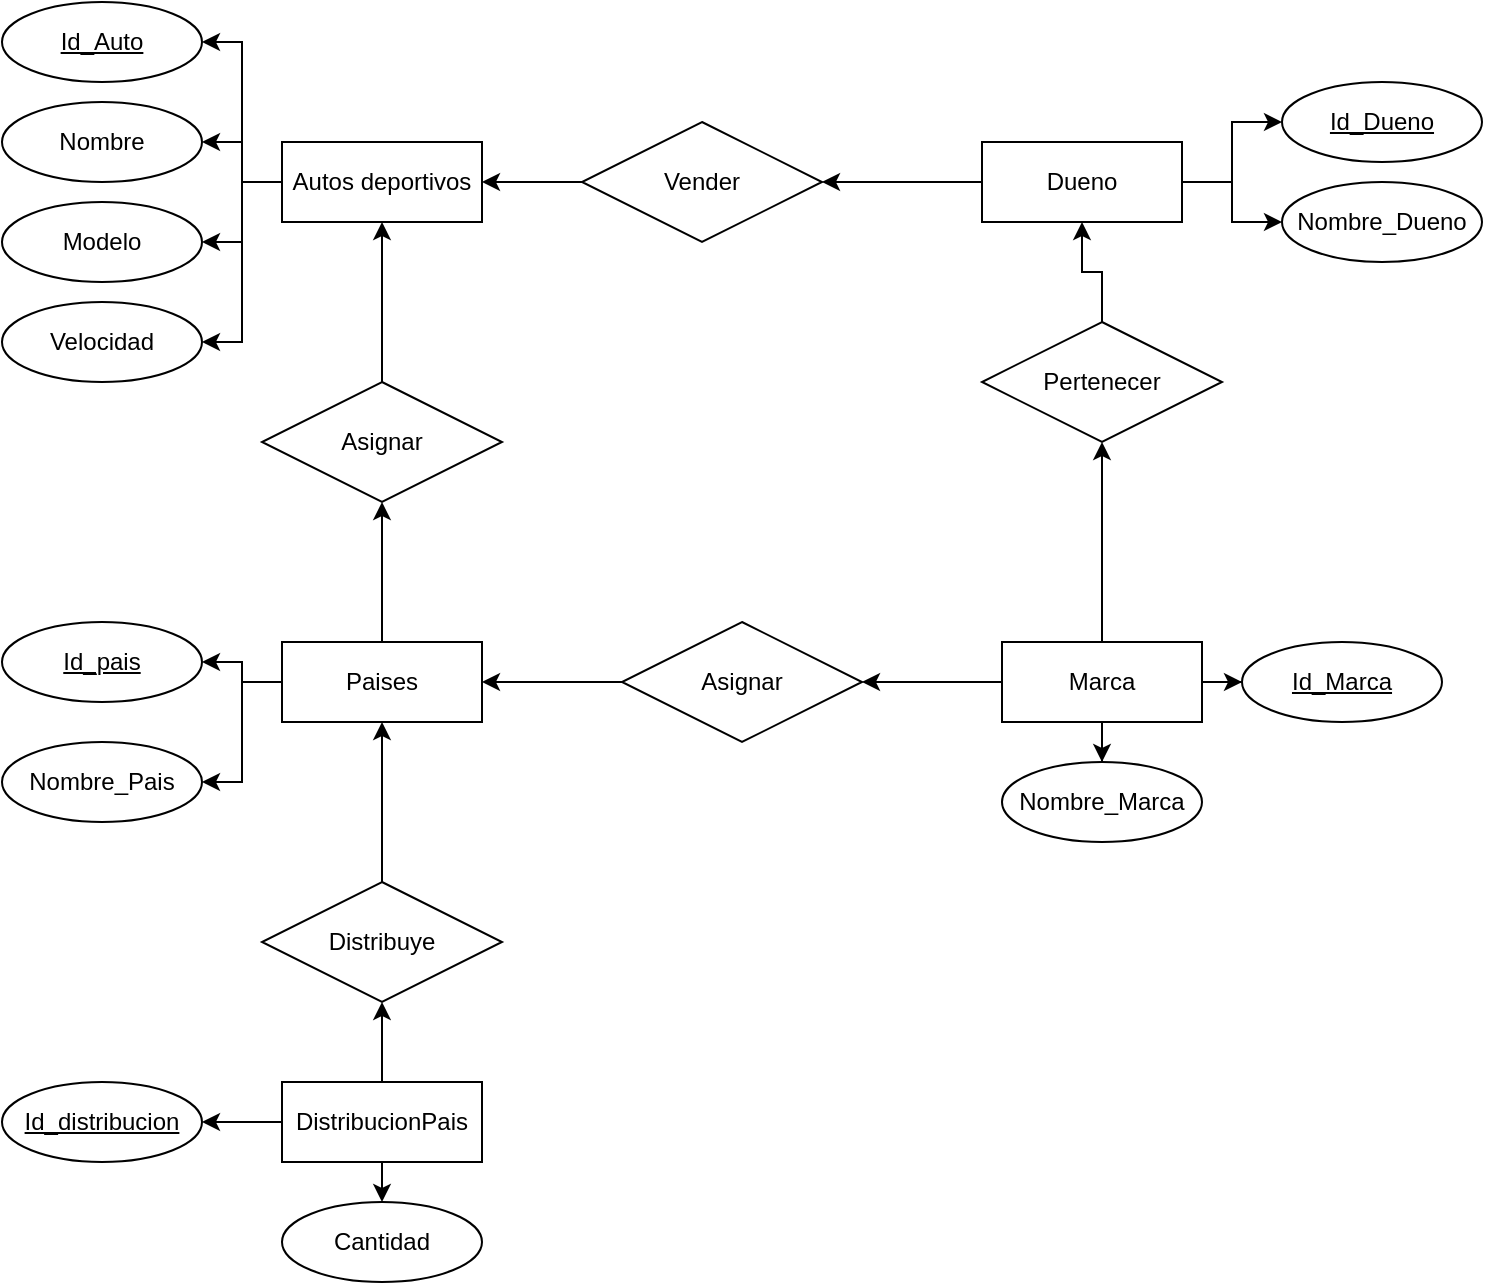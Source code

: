 <mxfile version="24.3.1" type="google">
  <diagram name="Página-1" id="-F_bBcI9cbi-s5fPtLU2">
    <mxGraphModel grid="1" page="1" gridSize="10" guides="1" tooltips="1" connect="1" arrows="1" fold="1" pageScale="1" pageWidth="827" pageHeight="1169" math="0" shadow="0">
      <root>
        <mxCell id="0" />
        <mxCell id="1" parent="0" />
        <mxCell id="wfSB1sdzqmvBSZrPcdIY-5" style="edgeStyle=orthogonalEdgeStyle;rounded=0;orthogonalLoop=1;jettySize=auto;html=1;exitX=0;exitY=0.5;exitDx=0;exitDy=0;entryX=1;entryY=0.5;entryDx=0;entryDy=0;" edge="1" parent="1" source="wfSB1sdzqmvBSZrPcdIY-1" target="wfSB1sdzqmvBSZrPcdIY-4">
          <mxGeometry relative="1" as="geometry" />
        </mxCell>
        <mxCell id="wfSB1sdzqmvBSZrPcdIY-7" style="edgeStyle=orthogonalEdgeStyle;rounded=0;orthogonalLoop=1;jettySize=auto;html=1;exitX=0;exitY=0.5;exitDx=0;exitDy=0;entryX=1;entryY=0.5;entryDx=0;entryDy=0;" edge="1" parent="1" source="wfSB1sdzqmvBSZrPcdIY-1" target="wfSB1sdzqmvBSZrPcdIY-6">
          <mxGeometry relative="1" as="geometry" />
        </mxCell>
        <mxCell id="wfSB1sdzqmvBSZrPcdIY-11" style="edgeStyle=orthogonalEdgeStyle;rounded=0;orthogonalLoop=1;jettySize=auto;html=1;exitX=0;exitY=0.5;exitDx=0;exitDy=0;entryX=1;entryY=0.5;entryDx=0;entryDy=0;" edge="1" parent="1" source="wfSB1sdzqmvBSZrPcdIY-1" target="wfSB1sdzqmvBSZrPcdIY-8">
          <mxGeometry relative="1" as="geometry" />
        </mxCell>
        <mxCell id="wfSB1sdzqmvBSZrPcdIY-12" style="edgeStyle=orthogonalEdgeStyle;rounded=0;orthogonalLoop=1;jettySize=auto;html=1;exitX=0;exitY=0.5;exitDx=0;exitDy=0;entryX=1;entryY=0.5;entryDx=0;entryDy=0;" edge="1" parent="1" source="wfSB1sdzqmvBSZrPcdIY-1" target="wfSB1sdzqmvBSZrPcdIY-10">
          <mxGeometry relative="1" as="geometry" />
        </mxCell>
        <mxCell id="wfSB1sdzqmvBSZrPcdIY-1" value="Autos deportivos" style="whiteSpace=wrap;html=1;align=center;" vertex="1" parent="1">
          <mxGeometry x="180" y="80" width="100" height="40" as="geometry" />
        </mxCell>
        <mxCell id="wfSB1sdzqmvBSZrPcdIY-4" value="Nombre" style="ellipse;whiteSpace=wrap;html=1;align=center;" vertex="1" parent="1">
          <mxGeometry x="40" y="60" width="100" height="40" as="geometry" />
        </mxCell>
        <mxCell id="wfSB1sdzqmvBSZrPcdIY-6" value="Id_Auto" style="ellipse;whiteSpace=wrap;html=1;align=center;fontStyle=4;" vertex="1" parent="1">
          <mxGeometry x="40" y="10" width="100" height="40" as="geometry" />
        </mxCell>
        <mxCell id="wfSB1sdzqmvBSZrPcdIY-8" value="Modelo" style="ellipse;whiteSpace=wrap;html=1;align=center;" vertex="1" parent="1">
          <mxGeometry x="40" y="110" width="100" height="40" as="geometry" />
        </mxCell>
        <mxCell id="wfSB1sdzqmvBSZrPcdIY-10" value="Velocidad" style="ellipse;whiteSpace=wrap;html=1;align=center;" vertex="1" parent="1">
          <mxGeometry x="40" y="160" width="100" height="40" as="geometry" />
        </mxCell>
        <mxCell id="wfSB1sdzqmvBSZrPcdIY-14" style="edgeStyle=orthogonalEdgeStyle;rounded=0;orthogonalLoop=1;jettySize=auto;html=1;exitX=0;exitY=0.5;exitDx=0;exitDy=0;entryX=1;entryY=0.5;entryDx=0;entryDy=0;" edge="1" parent="1" source="wfSB1sdzqmvBSZrPcdIY-13" target="wfSB1sdzqmvBSZrPcdIY-1">
          <mxGeometry relative="1" as="geometry" />
        </mxCell>
        <mxCell id="wfSB1sdzqmvBSZrPcdIY-13" value="Vender" style="shape=rhombus;perimeter=rhombusPerimeter;whiteSpace=wrap;html=1;align=center;" vertex="1" parent="1">
          <mxGeometry x="330" y="70" width="120" height="60" as="geometry" />
        </mxCell>
        <mxCell id="wfSB1sdzqmvBSZrPcdIY-20" style="edgeStyle=orthogonalEdgeStyle;rounded=0;orthogonalLoop=1;jettySize=auto;html=1;exitX=1;exitY=0.5;exitDx=0;exitDy=0;" edge="1" parent="1" source="wfSB1sdzqmvBSZrPcdIY-15" target="wfSB1sdzqmvBSZrPcdIY-18">
          <mxGeometry relative="1" as="geometry" />
        </mxCell>
        <mxCell id="wfSB1sdzqmvBSZrPcdIY-21" style="edgeStyle=orthogonalEdgeStyle;rounded=0;orthogonalLoop=1;jettySize=auto;html=1;exitX=1;exitY=0.5;exitDx=0;exitDy=0;" edge="1" parent="1" source="wfSB1sdzqmvBSZrPcdIY-15" target="wfSB1sdzqmvBSZrPcdIY-16">
          <mxGeometry relative="1" as="geometry" />
        </mxCell>
        <mxCell id="wfSB1sdzqmvBSZrPcdIY-22" style="edgeStyle=orthogonalEdgeStyle;rounded=0;orthogonalLoop=1;jettySize=auto;html=1;entryX=1;entryY=0.5;entryDx=0;entryDy=0;" edge="1" parent="1" source="wfSB1sdzqmvBSZrPcdIY-15" target="wfSB1sdzqmvBSZrPcdIY-13">
          <mxGeometry relative="1" as="geometry" />
        </mxCell>
        <mxCell id="wfSB1sdzqmvBSZrPcdIY-15" value="Dueno" style="whiteSpace=wrap;html=1;align=center;" vertex="1" parent="1">
          <mxGeometry x="530" y="80" width="100" height="40" as="geometry" />
        </mxCell>
        <mxCell id="wfSB1sdzqmvBSZrPcdIY-16" value="Nombre_Dueno" style="ellipse;whiteSpace=wrap;html=1;align=center;" vertex="1" parent="1">
          <mxGeometry x="680" y="100" width="100" height="40" as="geometry" />
        </mxCell>
        <mxCell id="wfSB1sdzqmvBSZrPcdIY-18" value="Id_Dueno" style="ellipse;whiteSpace=wrap;html=1;align=center;fontStyle=4;" vertex="1" parent="1">
          <mxGeometry x="680" y="50" width="100" height="40" as="geometry" />
        </mxCell>
        <mxCell id="wfSB1sdzqmvBSZrPcdIY-26" style="edgeStyle=orthogonalEdgeStyle;rounded=0;orthogonalLoop=1;jettySize=auto;html=1;" edge="1" parent="1" source="wfSB1sdzqmvBSZrPcdIY-23" target="wfSB1sdzqmvBSZrPcdIY-15">
          <mxGeometry relative="1" as="geometry" />
        </mxCell>
        <mxCell id="wfSB1sdzqmvBSZrPcdIY-23" value="Pertenecer" style="shape=rhombus;perimeter=rhombusPerimeter;whiteSpace=wrap;html=1;align=center;" vertex="1" parent="1">
          <mxGeometry x="530" y="170" width="120" height="60" as="geometry" />
        </mxCell>
        <mxCell id="wfSB1sdzqmvBSZrPcdIY-25" style="edgeStyle=orthogonalEdgeStyle;rounded=0;orthogonalLoop=1;jettySize=auto;html=1;" edge="1" parent="1" source="wfSB1sdzqmvBSZrPcdIY-24" target="wfSB1sdzqmvBSZrPcdIY-23">
          <mxGeometry relative="1" as="geometry" />
        </mxCell>
        <mxCell id="wfSB1sdzqmvBSZrPcdIY-30" style="edgeStyle=orthogonalEdgeStyle;rounded=0;orthogonalLoop=1;jettySize=auto;html=1;exitX=0.5;exitY=1;exitDx=0;exitDy=0;" edge="1" parent="1" source="wfSB1sdzqmvBSZrPcdIY-24" target="wfSB1sdzqmvBSZrPcdIY-28">
          <mxGeometry relative="1" as="geometry" />
        </mxCell>
        <mxCell id="wfSB1sdzqmvBSZrPcdIY-31" style="edgeStyle=orthogonalEdgeStyle;rounded=0;orthogonalLoop=1;jettySize=auto;html=1;exitX=1;exitY=0.5;exitDx=0;exitDy=0;" edge="1" parent="1" source="wfSB1sdzqmvBSZrPcdIY-24" target="wfSB1sdzqmvBSZrPcdIY-29">
          <mxGeometry relative="1" as="geometry" />
        </mxCell>
        <mxCell id="wfSB1sdzqmvBSZrPcdIY-39" style="edgeStyle=orthogonalEdgeStyle;rounded=0;orthogonalLoop=1;jettySize=auto;html=1;exitX=0;exitY=0.5;exitDx=0;exitDy=0;entryX=1;entryY=0.5;entryDx=0;entryDy=0;" edge="1" parent="1" source="wfSB1sdzqmvBSZrPcdIY-24" target="wfSB1sdzqmvBSZrPcdIY-38">
          <mxGeometry relative="1" as="geometry" />
        </mxCell>
        <mxCell id="wfSB1sdzqmvBSZrPcdIY-24" value="Marca" style="whiteSpace=wrap;html=1;align=center;" vertex="1" parent="1">
          <mxGeometry x="540" y="330" width="100" height="40" as="geometry" />
        </mxCell>
        <mxCell id="wfSB1sdzqmvBSZrPcdIY-28" value="Nombre_Marca" style="ellipse;whiteSpace=wrap;html=1;align=center;" vertex="1" parent="1">
          <mxGeometry x="540" y="390" width="100" height="40" as="geometry" />
        </mxCell>
        <mxCell id="wfSB1sdzqmvBSZrPcdIY-29" value="Id_Marca" style="ellipse;whiteSpace=wrap;html=1;align=center;fontStyle=4;" vertex="1" parent="1">
          <mxGeometry x="660" y="330" width="100" height="40" as="geometry" />
        </mxCell>
        <mxCell id="wfSB1sdzqmvBSZrPcdIY-36" style="edgeStyle=orthogonalEdgeStyle;rounded=0;orthogonalLoop=1;jettySize=auto;html=1;exitX=0;exitY=0.5;exitDx=0;exitDy=0;entryX=1;entryY=0.5;entryDx=0;entryDy=0;" edge="1" parent="1" source="wfSB1sdzqmvBSZrPcdIY-32" target="wfSB1sdzqmvBSZrPcdIY-35">
          <mxGeometry relative="1" as="geometry" />
        </mxCell>
        <mxCell id="wfSB1sdzqmvBSZrPcdIY-41" style="edgeStyle=orthogonalEdgeStyle;rounded=0;orthogonalLoop=1;jettySize=auto;html=1;exitX=0;exitY=0.5;exitDx=0;exitDy=0;entryX=1;entryY=0.5;entryDx=0;entryDy=0;" edge="1" parent="1" source="wfSB1sdzqmvBSZrPcdIY-32" target="wfSB1sdzqmvBSZrPcdIY-34">
          <mxGeometry relative="1" as="geometry" />
        </mxCell>
        <mxCell id="wfSB1sdzqmvBSZrPcdIY-52" style="edgeStyle=orthogonalEdgeStyle;rounded=0;orthogonalLoop=1;jettySize=auto;html=1;entryX=0.5;entryY=1;entryDx=0;entryDy=0;" edge="1" parent="1" source="wfSB1sdzqmvBSZrPcdIY-32" target="wfSB1sdzqmvBSZrPcdIY-51">
          <mxGeometry relative="1" as="geometry" />
        </mxCell>
        <mxCell id="wfSB1sdzqmvBSZrPcdIY-32" value="Paises" style="whiteSpace=wrap;html=1;align=center;" vertex="1" parent="1">
          <mxGeometry x="180" y="330" width="100" height="40" as="geometry" />
        </mxCell>
        <mxCell id="wfSB1sdzqmvBSZrPcdIY-34" value="Nombre_Pais" style="ellipse;whiteSpace=wrap;html=1;align=center;" vertex="1" parent="1">
          <mxGeometry x="40" y="380" width="100" height="40" as="geometry" />
        </mxCell>
        <mxCell id="wfSB1sdzqmvBSZrPcdIY-35" value="Id_pais" style="ellipse;whiteSpace=wrap;html=1;align=center;fontStyle=4;" vertex="1" parent="1">
          <mxGeometry x="40" y="320" width="100" height="40" as="geometry" />
        </mxCell>
        <mxCell id="wfSB1sdzqmvBSZrPcdIY-40" style="edgeStyle=orthogonalEdgeStyle;rounded=0;orthogonalLoop=1;jettySize=auto;html=1;exitX=0;exitY=0.5;exitDx=0;exitDy=0;entryX=1;entryY=0.5;entryDx=0;entryDy=0;" edge="1" parent="1" source="wfSB1sdzqmvBSZrPcdIY-38" target="wfSB1sdzqmvBSZrPcdIY-32">
          <mxGeometry relative="1" as="geometry" />
        </mxCell>
        <mxCell id="wfSB1sdzqmvBSZrPcdIY-38" value="Asignar" style="shape=rhombus;perimeter=rhombusPerimeter;whiteSpace=wrap;html=1;align=center;" vertex="1" parent="1">
          <mxGeometry x="350" y="320" width="120" height="60" as="geometry" />
        </mxCell>
        <mxCell id="wfSB1sdzqmvBSZrPcdIY-49" style="edgeStyle=orthogonalEdgeStyle;rounded=0;orthogonalLoop=1;jettySize=auto;html=1;exitX=0.5;exitY=0;exitDx=0;exitDy=0;" edge="1" parent="1" source="wfSB1sdzqmvBSZrPcdIY-42" target="wfSB1sdzqmvBSZrPcdIY-32">
          <mxGeometry relative="1" as="geometry" />
        </mxCell>
        <mxCell id="wfSB1sdzqmvBSZrPcdIY-42" value="Distribuye" style="shape=rhombus;perimeter=rhombusPerimeter;whiteSpace=wrap;html=1;align=center;" vertex="1" parent="1">
          <mxGeometry x="170" y="450" width="120" height="60" as="geometry" />
        </mxCell>
        <mxCell id="wfSB1sdzqmvBSZrPcdIY-46" style="edgeStyle=orthogonalEdgeStyle;rounded=0;orthogonalLoop=1;jettySize=auto;html=1;exitX=0.5;exitY=1;exitDx=0;exitDy=0;entryX=0.5;entryY=0;entryDx=0;entryDy=0;" edge="1" parent="1" source="wfSB1sdzqmvBSZrPcdIY-43" target="wfSB1sdzqmvBSZrPcdIY-44">
          <mxGeometry relative="1" as="geometry" />
        </mxCell>
        <mxCell id="wfSB1sdzqmvBSZrPcdIY-47" style="edgeStyle=orthogonalEdgeStyle;rounded=0;orthogonalLoop=1;jettySize=auto;html=1;exitX=0;exitY=0.5;exitDx=0;exitDy=0;" edge="1" parent="1" source="wfSB1sdzqmvBSZrPcdIY-43" target="wfSB1sdzqmvBSZrPcdIY-45">
          <mxGeometry relative="1" as="geometry" />
        </mxCell>
        <mxCell id="wfSB1sdzqmvBSZrPcdIY-48" style="edgeStyle=orthogonalEdgeStyle;rounded=0;orthogonalLoop=1;jettySize=auto;html=1;exitX=0.5;exitY=0;exitDx=0;exitDy=0;" edge="1" parent="1" source="wfSB1sdzqmvBSZrPcdIY-43" target="wfSB1sdzqmvBSZrPcdIY-42">
          <mxGeometry relative="1" as="geometry" />
        </mxCell>
        <mxCell id="wfSB1sdzqmvBSZrPcdIY-43" value="DistribucionPais" style="whiteSpace=wrap;html=1;align=center;" vertex="1" parent="1">
          <mxGeometry x="180" y="550" width="100" height="40" as="geometry" />
        </mxCell>
        <mxCell id="wfSB1sdzqmvBSZrPcdIY-44" value="Cantidad" style="ellipse;whiteSpace=wrap;html=1;align=center;" vertex="1" parent="1">
          <mxGeometry x="180" y="610" width="100" height="40" as="geometry" />
        </mxCell>
        <mxCell id="wfSB1sdzqmvBSZrPcdIY-45" value="Id_distribucion" style="ellipse;whiteSpace=wrap;html=1;align=center;fontStyle=4;" vertex="1" parent="1">
          <mxGeometry x="40" y="550" width="100" height="40" as="geometry" />
        </mxCell>
        <mxCell id="wfSB1sdzqmvBSZrPcdIY-53" style="edgeStyle=orthogonalEdgeStyle;rounded=0;orthogonalLoop=1;jettySize=auto;html=1;" edge="1" parent="1" source="wfSB1sdzqmvBSZrPcdIY-51" target="wfSB1sdzqmvBSZrPcdIY-1">
          <mxGeometry relative="1" as="geometry" />
        </mxCell>
        <mxCell id="wfSB1sdzqmvBSZrPcdIY-51" value="Asignar" style="shape=rhombus;perimeter=rhombusPerimeter;whiteSpace=wrap;html=1;align=center;" vertex="1" parent="1">
          <mxGeometry x="170" y="200" width="120" height="60" as="geometry" />
        </mxCell>
      </root>
    </mxGraphModel>
  </diagram>
</mxfile>

